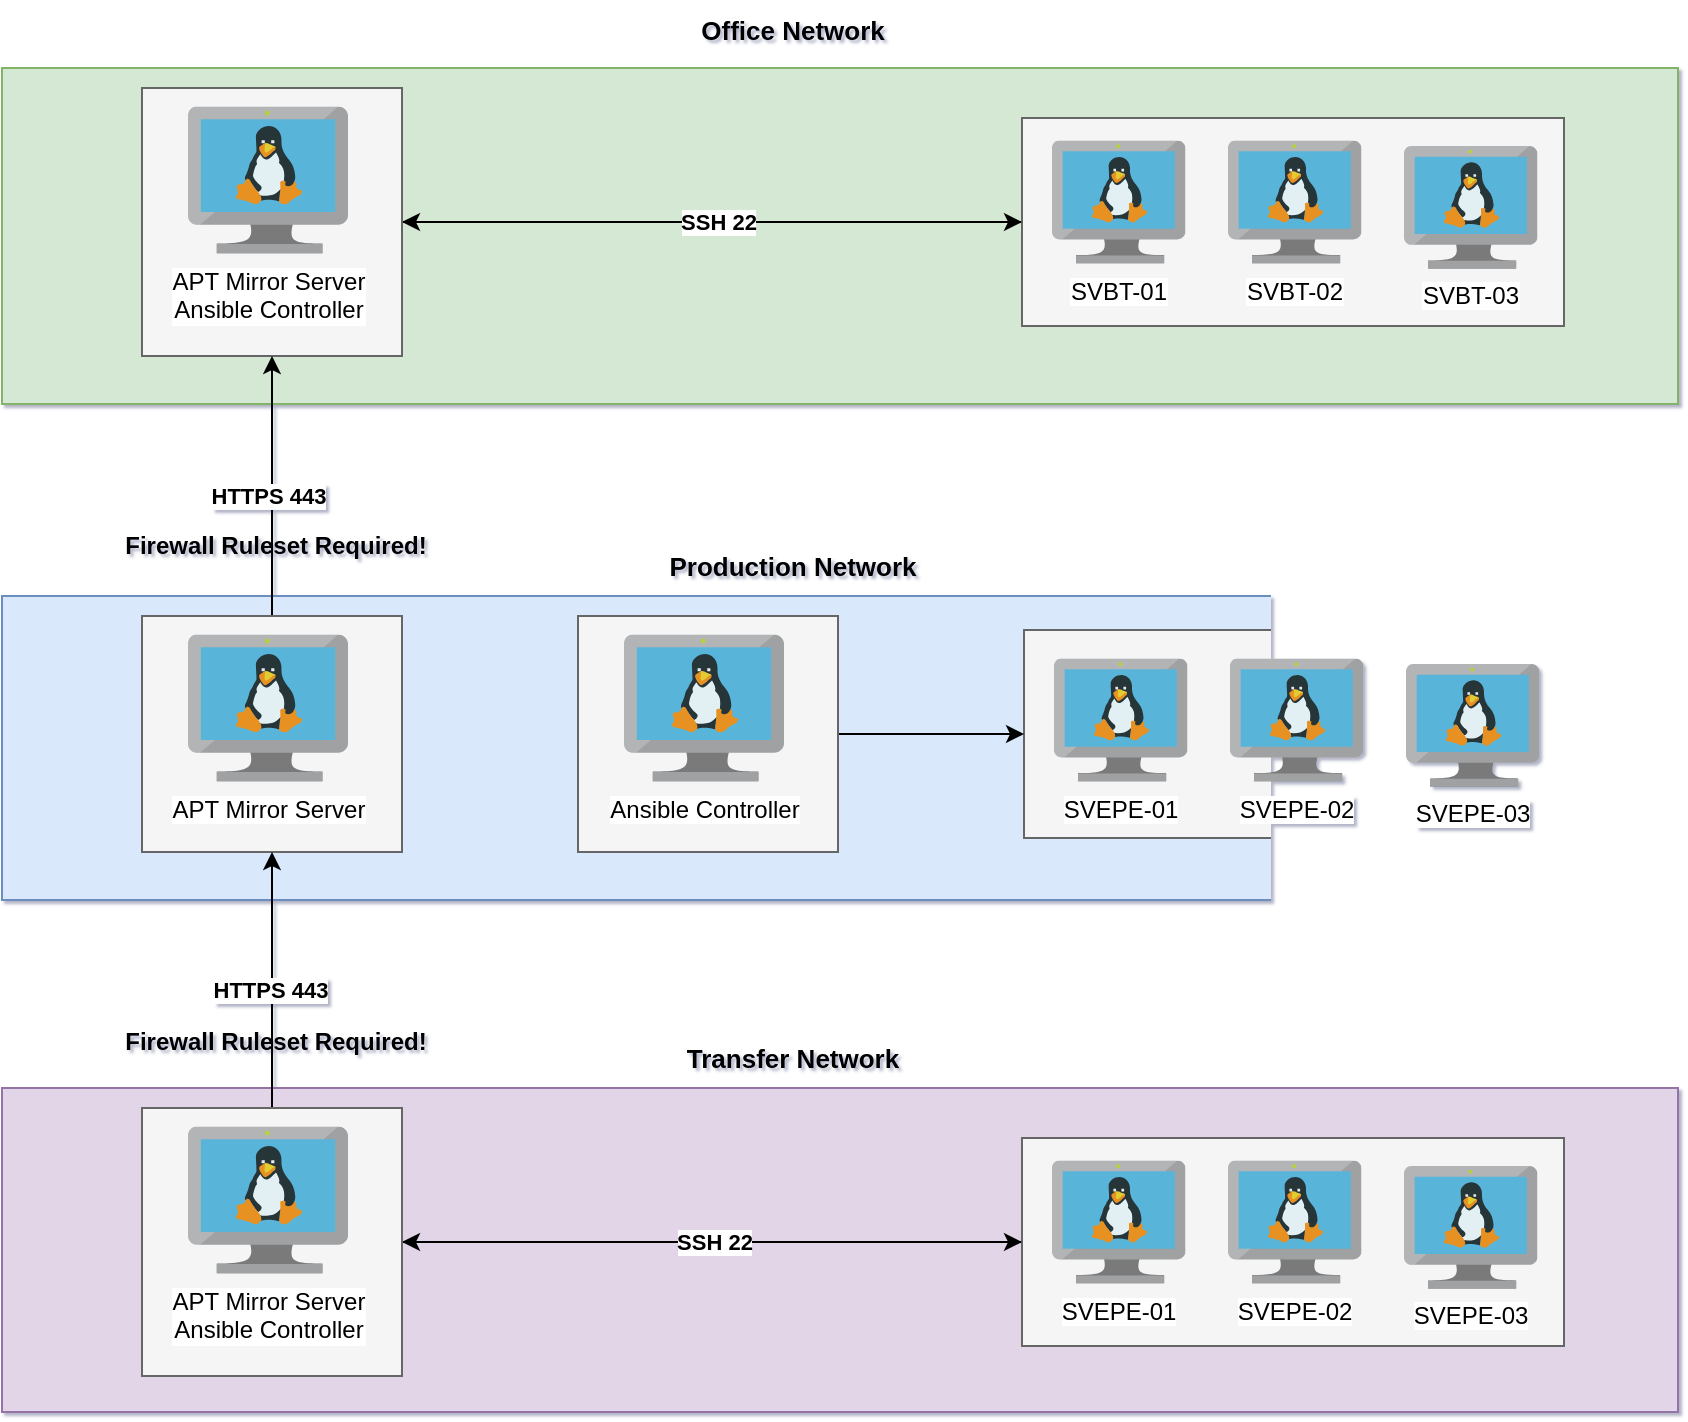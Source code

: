 <mxfile version="28.0.6">
  <diagram name="Page-1" id="Yay8gkdrrfTUArw_L0t_">
    <mxGraphModel dx="1378" dy="752" grid="1" gridSize="8" guides="1" tooltips="1" connect="1" arrows="1" fold="1" page="1" pageScale="1" pageWidth="1100" pageHeight="850" background="none" math="0" shadow="1">
      <root>
        <mxCell id="0" />
        <mxCell id="1" parent="0" />
        <mxCell id="YleI4EzTrmfIdfU0BML3-26" value="" style="rounded=0;whiteSpace=wrap;html=1;fillColor=#d5e8d4;strokeColor=#82b366;" parent="1" vertex="1">
          <mxGeometry x="96" y="80" width="838" height="168" as="geometry" />
        </mxCell>
        <mxCell id="KJ8qABfEN3y5GjXMAreh-10" style="edgeStyle=orthogonalEdgeStyle;rounded=0;orthogonalLoop=1;jettySize=auto;html=1;exitX=0;exitY=0.5;exitDx=0;exitDy=0;" edge="1" parent="1" source="ynbUYO4sn585GT9K957H-20" target="YleI4EzTrmfIdfU0BML3-15">
          <mxGeometry relative="1" as="geometry" />
        </mxCell>
        <mxCell id="ynbUYO4sn585GT9K957H-20" value="" style="rounded=0;whiteSpace=wrap;html=1;fillColor=#f5f5f5;strokeColor=#666666;fontColor=#333333;" parent="1" vertex="1">
          <mxGeometry x="606" y="105" width="271" height="104" as="geometry" />
        </mxCell>
        <mxCell id="KJ8qABfEN3y5GjXMAreh-11" style="edgeStyle=orthogonalEdgeStyle;rounded=0;orthogonalLoop=1;jettySize=auto;html=1;exitX=1;exitY=0.5;exitDx=0;exitDy=0;entryX=0;entryY=0.5;entryDx=0;entryDy=0;" edge="1" parent="1" source="YleI4EzTrmfIdfU0BML3-15" target="ynbUYO4sn585GT9K957H-20">
          <mxGeometry relative="1" as="geometry" />
        </mxCell>
        <mxCell id="KJ8qABfEN3y5GjXMAreh-28" value="&lt;b&gt;SSH 22&lt;/b&gt;" style="edgeLabel;html=1;align=center;verticalAlign=middle;resizable=0;points=[];" vertex="1" connectable="0" parent="KJ8qABfEN3y5GjXMAreh-11">
          <mxGeometry x="0.019" relative="1" as="geometry">
            <mxPoint as="offset" />
          </mxGeometry>
        </mxCell>
        <mxCell id="YleI4EzTrmfIdfU0BML3-15" value="" style="rounded=0;whiteSpace=wrap;html=1;fillColor=#f5f5f5;strokeColor=#666666;fontColor=#333333;" parent="1" vertex="1">
          <mxGeometry x="166" y="90" width="130" height="134" as="geometry" />
        </mxCell>
        <mxCell id="ynbUYO4sn585GT9K957H-1" value="APT Mirror Server&lt;div&gt;Ansible Controller&lt;/div&gt;" style="image;sketch=0;aspect=fixed;html=1;points=[];align=center;fontSize=12;image=img/lib/mscae/VM_Linux.svg;" parent="1" vertex="1">
          <mxGeometry x="189" y="99.2" width="80" height="73.6" as="geometry" />
        </mxCell>
        <mxCell id="iATs5-p0Ry6HwTi2f4iV-19" value="&lt;b&gt;Production Network&lt;/b&gt;" style="text;html=1;align=center;verticalAlign=middle;whiteSpace=wrap;rounded=0;fontSize=13;" parent="1" vertex="1">
          <mxGeometry x="419.5" y="314" width="142.5" height="30" as="geometry" />
        </mxCell>
        <mxCell id="KJ8qABfEN3y5GjXMAreh-1" value="SVBT-01" style="image;sketch=0;aspect=fixed;html=1;points=[];align=center;fontSize=12;image=img/lib/mscae/VM_Linux.svg;" vertex="1" parent="1">
          <mxGeometry x="621" y="116.3" width="66.75" height="61.41" as="geometry" />
        </mxCell>
        <mxCell id="KJ8qABfEN3y5GjXMAreh-4" value="SVBT-02" style="image;sketch=0;aspect=fixed;html=1;points=[];align=center;fontSize=12;image=img/lib/mscae/VM_Linux.svg;" vertex="1" parent="1">
          <mxGeometry x="709" y="116.3" width="66.75" height="61.41" as="geometry" />
        </mxCell>
        <mxCell id="KJ8qABfEN3y5GjXMAreh-9" value="SVBT-03" style="image;sketch=0;aspect=fixed;html=1;points=[];align=center;fontSize=12;image=img/lib/mscae/VM_Linux.svg;" vertex="1" parent="1">
          <mxGeometry x="797" y="119" width="66.75" height="61.41" as="geometry" />
        </mxCell>
        <mxCell id="KJ8qABfEN3y5GjXMAreh-12" value="" style="rounded=0;whiteSpace=wrap;html=1;fillColor=#dae8fc;strokeColor=#6c8ebf;" vertex="1" parent="1">
          <mxGeometry x="96" y="344" width="838" height="152" as="geometry" />
        </mxCell>
        <mxCell id="KJ8qABfEN3y5GjXMAreh-14" value="" style="rounded=0;whiteSpace=wrap;html=1;fillColor=#f5f5f5;strokeColor=#666666;fontColor=#333333;" vertex="1" parent="1">
          <mxGeometry x="607" y="361" width="271" height="104" as="geometry" />
        </mxCell>
        <mxCell id="KJ8qABfEN3y5GjXMAreh-25" style="edgeStyle=orthogonalEdgeStyle;rounded=0;orthogonalLoop=1;jettySize=auto;html=1;entryX=0.5;entryY=1;entryDx=0;entryDy=0;" edge="1" parent="1" source="KJ8qABfEN3y5GjXMAreh-16" target="YleI4EzTrmfIdfU0BML3-15">
          <mxGeometry relative="1" as="geometry" />
        </mxCell>
        <mxCell id="KJ8qABfEN3y5GjXMAreh-27" value="&lt;b&gt;HTTPS 443&lt;/b&gt;" style="edgeLabel;html=1;align=center;verticalAlign=middle;resizable=0;points=[];" vertex="1" connectable="0" parent="KJ8qABfEN3y5GjXMAreh-25">
          <mxGeometry x="-0.077" y="2" relative="1" as="geometry">
            <mxPoint as="offset" />
          </mxGeometry>
        </mxCell>
        <mxCell id="KJ8qABfEN3y5GjXMAreh-16" value="" style="rounded=0;whiteSpace=wrap;html=1;fillColor=#f5f5f5;strokeColor=#666666;fontColor=#333333;" vertex="1" parent="1">
          <mxGeometry x="166" y="354" width="130" height="118" as="geometry" />
        </mxCell>
        <mxCell id="KJ8qABfEN3y5GjXMAreh-17" value="APT Mirror Server" style="image;sketch=0;aspect=fixed;html=1;points=[];align=center;fontSize=12;image=img/lib/mscae/VM_Linux.svg;" vertex="1" parent="1">
          <mxGeometry x="189" y="363.2" width="80" height="73.6" as="geometry" />
        </mxCell>
        <mxCell id="KJ8qABfEN3y5GjXMAreh-18" value="&lt;div&gt;&lt;b&gt;Firewall Ruleset Required!&lt;/b&gt;&lt;/div&gt;" style="text;html=1;align=center;verticalAlign=middle;whiteSpace=wrap;rounded=0;" vertex="1" parent="1">
          <mxGeometry x="143" y="304" width="180" height="30" as="geometry" />
        </mxCell>
        <mxCell id="KJ8qABfEN3y5GjXMAreh-19" value="SVEPE-01" style="image;sketch=0;aspect=fixed;html=1;points=[];align=center;fontSize=12;image=img/lib/mscae/VM_Linux.svg;" vertex="1" parent="1">
          <mxGeometry x="622" y="375.3" width="66.75" height="61.41" as="geometry" />
        </mxCell>
        <mxCell id="KJ8qABfEN3y5GjXMAreh-20" value="SVEPE-02" style="image;sketch=0;aspect=fixed;html=1;points=[];align=center;fontSize=12;image=img/lib/mscae/VM_Linux.svg;" vertex="1" parent="1">
          <mxGeometry x="710" y="375.3" width="66.75" height="61.41" as="geometry" />
        </mxCell>
        <mxCell id="KJ8qABfEN3y5GjXMAreh-21" value="SVEPE-03" style="image;sketch=0;aspect=fixed;html=1;points=[];align=center;fontSize=12;image=img/lib/mscae/VM_Linux.svg;" vertex="1" parent="1">
          <mxGeometry x="798" y="378" width="66.75" height="61.41" as="geometry" />
        </mxCell>
        <mxCell id="KJ8qABfEN3y5GjXMAreh-26" value="&lt;b&gt;Office Network&lt;/b&gt;" style="text;html=1;align=center;verticalAlign=middle;whiteSpace=wrap;rounded=0;fontSize=13;" vertex="1" parent="1">
          <mxGeometry x="419.5" y="46" width="142.5" height="30" as="geometry" />
        </mxCell>
        <mxCell id="KJ8qABfEN3y5GjXMAreh-30" value="&lt;b&gt;Transfer Network&lt;/b&gt;" style="text;html=1;align=center;verticalAlign=middle;whiteSpace=wrap;rounded=0;fontSize=13;" vertex="1" parent="1">
          <mxGeometry x="419.5" y="560" width="142.5" height="30" as="geometry" />
        </mxCell>
        <mxCell id="KJ8qABfEN3y5GjXMAreh-31" value="" style="rounded=0;whiteSpace=wrap;html=1;fillColor=#e1d5e7;strokeColor=#9673a6;" vertex="1" parent="1">
          <mxGeometry x="96" y="590" width="838" height="162" as="geometry" />
        </mxCell>
        <mxCell id="KJ8qABfEN3y5GjXMAreh-32" style="edgeStyle=orthogonalEdgeStyle;rounded=0;orthogonalLoop=1;jettySize=auto;html=1;exitX=0;exitY=0.5;exitDx=0;exitDy=0;" edge="1" source="KJ8qABfEN3y5GjXMAreh-33" target="KJ8qABfEN3y5GjXMAreh-36" parent="1">
          <mxGeometry relative="1" as="geometry" />
        </mxCell>
        <mxCell id="KJ8qABfEN3y5GjXMAreh-33" value="" style="rounded=0;whiteSpace=wrap;html=1;fillColor=#f5f5f5;strokeColor=#666666;fontColor=#333333;" vertex="1" parent="1">
          <mxGeometry x="606" y="615" width="271" height="104" as="geometry" />
        </mxCell>
        <mxCell id="KJ8qABfEN3y5GjXMAreh-34" style="edgeStyle=orthogonalEdgeStyle;rounded=0;orthogonalLoop=1;jettySize=auto;html=1;exitX=1;exitY=0.5;exitDx=0;exitDy=0;entryX=0;entryY=0.5;entryDx=0;entryDy=0;" edge="1" source="KJ8qABfEN3y5GjXMAreh-36" target="KJ8qABfEN3y5GjXMAreh-33" parent="1">
          <mxGeometry relative="1" as="geometry" />
        </mxCell>
        <mxCell id="KJ8qABfEN3y5GjXMAreh-35" value="&lt;b&gt;SSH 22&lt;/b&gt;" style="edgeLabel;html=1;align=center;verticalAlign=middle;resizable=0;points=[];" vertex="1" connectable="0" parent="KJ8qABfEN3y5GjXMAreh-34">
          <mxGeometry x="0.006" relative="1" as="geometry">
            <mxPoint as="offset" />
          </mxGeometry>
        </mxCell>
        <mxCell id="KJ8qABfEN3y5GjXMAreh-42" style="edgeStyle=orthogonalEdgeStyle;rounded=0;orthogonalLoop=1;jettySize=auto;html=1;exitX=0.5;exitY=0;exitDx=0;exitDy=0;entryX=0.5;entryY=1;entryDx=0;entryDy=0;" edge="1" parent="1" source="KJ8qABfEN3y5GjXMAreh-36" target="KJ8qABfEN3y5GjXMAreh-16">
          <mxGeometry relative="1" as="geometry" />
        </mxCell>
        <mxCell id="KJ8qABfEN3y5GjXMAreh-43" value="&lt;b&gt;HTTPS 443&lt;/b&gt;" style="edgeLabel;html=1;align=center;verticalAlign=middle;resizable=0;points=[];" vertex="1" connectable="0" parent="KJ8qABfEN3y5GjXMAreh-42">
          <mxGeometry x="-0.071" y="1" relative="1" as="geometry">
            <mxPoint as="offset" />
          </mxGeometry>
        </mxCell>
        <mxCell id="KJ8qABfEN3y5GjXMAreh-36" value="" style="rounded=0;whiteSpace=wrap;html=1;fillColor=#f5f5f5;strokeColor=#666666;fontColor=#333333;" vertex="1" parent="1">
          <mxGeometry x="166" y="600" width="130" height="134" as="geometry" />
        </mxCell>
        <mxCell id="KJ8qABfEN3y5GjXMAreh-37" value="APT Mirror Server&lt;div&gt;Ansible Controller&lt;/div&gt;" style="image;sketch=0;aspect=fixed;html=1;points=[];align=center;fontSize=12;image=img/lib/mscae/VM_Linux.svg;" vertex="1" parent="1">
          <mxGeometry x="189" y="609.2" width="80" height="73.6" as="geometry" />
        </mxCell>
        <mxCell id="KJ8qABfEN3y5GjXMAreh-38" value="&lt;div&gt;&lt;b&gt;Firewall Ruleset Required!&lt;/b&gt;&lt;/div&gt;" style="text;html=1;align=center;verticalAlign=middle;whiteSpace=wrap;rounded=0;" vertex="1" parent="1">
          <mxGeometry x="143" y="552" width="180" height="30" as="geometry" />
        </mxCell>
        <mxCell id="KJ8qABfEN3y5GjXMAreh-39" value="SVEPE-01" style="image;sketch=0;aspect=fixed;html=1;points=[];align=center;fontSize=12;image=img/lib/mscae/VM_Linux.svg;" vertex="1" parent="1">
          <mxGeometry x="621" y="626.3" width="66.75" height="61.41" as="geometry" />
        </mxCell>
        <mxCell id="KJ8qABfEN3y5GjXMAreh-40" value="SVEPE-02" style="image;sketch=0;aspect=fixed;html=1;points=[];align=center;fontSize=12;image=img/lib/mscae/VM_Linux.svg;" vertex="1" parent="1">
          <mxGeometry x="709" y="626.3" width="66.75" height="61.41" as="geometry" />
        </mxCell>
        <mxCell id="KJ8qABfEN3y5GjXMAreh-41" value="SVEPE-03" style="image;sketch=0;aspect=fixed;html=1;points=[];align=center;fontSize=12;image=img/lib/mscae/VM_Linux.svg;" vertex="1" parent="1">
          <mxGeometry x="797" y="629" width="66.75" height="61.41" as="geometry" />
        </mxCell>
        <mxCell id="KJ8qABfEN3y5GjXMAreh-49" style="edgeStyle=orthogonalEdgeStyle;rounded=0;orthogonalLoop=1;jettySize=auto;html=1;exitX=1;exitY=0.5;exitDx=0;exitDy=0;entryX=0;entryY=0.5;entryDx=0;entryDy=0;" edge="1" parent="1" source="KJ8qABfEN3y5GjXMAreh-45" target="KJ8qABfEN3y5GjXMAreh-14">
          <mxGeometry relative="1" as="geometry" />
        </mxCell>
        <mxCell id="KJ8qABfEN3y5GjXMAreh-45" value="" style="rounded=0;whiteSpace=wrap;html=1;fillColor=#f5f5f5;strokeColor=#666666;fontColor=#333333;" vertex="1" parent="1">
          <mxGeometry x="384" y="354" width="130" height="118" as="geometry" />
        </mxCell>
        <mxCell id="KJ8qABfEN3y5GjXMAreh-46" value="&lt;div&gt;Ansible Controller&lt;/div&gt;" style="image;sketch=0;aspect=fixed;html=1;points=[];align=center;fontSize=12;image=img/lib/mscae/VM_Linux.svg;" vertex="1" parent="1">
          <mxGeometry x="407" y="363.2" width="80" height="73.6" as="geometry" />
        </mxCell>
      </root>
    </mxGraphModel>
  </diagram>
</mxfile>
